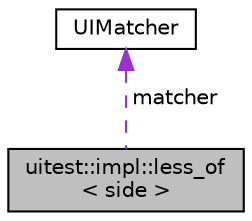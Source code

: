 digraph "uitest::impl::less_of&lt; side &gt;"
{
 // LATEX_PDF_SIZE
  edge [fontname="Helvetica",fontsize="10",labelfontname="Helvetica",labelfontsize="10"];
  node [fontname="Helvetica",fontsize="10",shape=record];
  Node1 [label="uitest::impl::less_of\l\< side \>",height=0.2,width=0.4,color="black", fillcolor="grey75", style="filled", fontcolor="black",tooltip=" "];
  Node2 -> Node1 [dir="back",color="darkorchid3",fontsize="10",style="dashed",label=" matcher" ,fontname="Helvetica"];
  Node2 [label="UIMatcher",height=0.2,width=0.4,color="black", fillcolor="white", style="filled",URL="$classUIMatcher.html",tooltip=" "];
}
